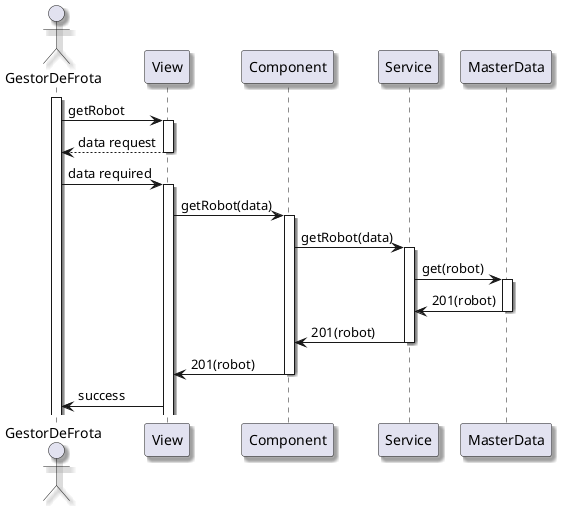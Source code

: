 @startuml
skinparam handwritten false
skinparam monochrome false
skinparam packageStyle rect
skinparam defaultFontName FG Virgil
skinparam shadowing true

actor GestorDeFrota as GestorDeFrota

activate GestorDeFrota
GestorDeFrota -> View: getRobot
activate View
View --> GestorDeFrota: data request
deactivate View
GestorDeFrota -> View: data required
activate View
View -> Component: getRobot(data)
activate Component
Component -> Service: getRobot(data)
activate Service
Service -> MasterData: get(robot)
activate MasterData
MasterData -> Service: 201(robot)
deactivate MasterData
Service -> Component: 201(robot)
deactivate Service
Component -> View: 201(robot)
deactivate Component
View -> GestorDeFrota: success

@enduml
